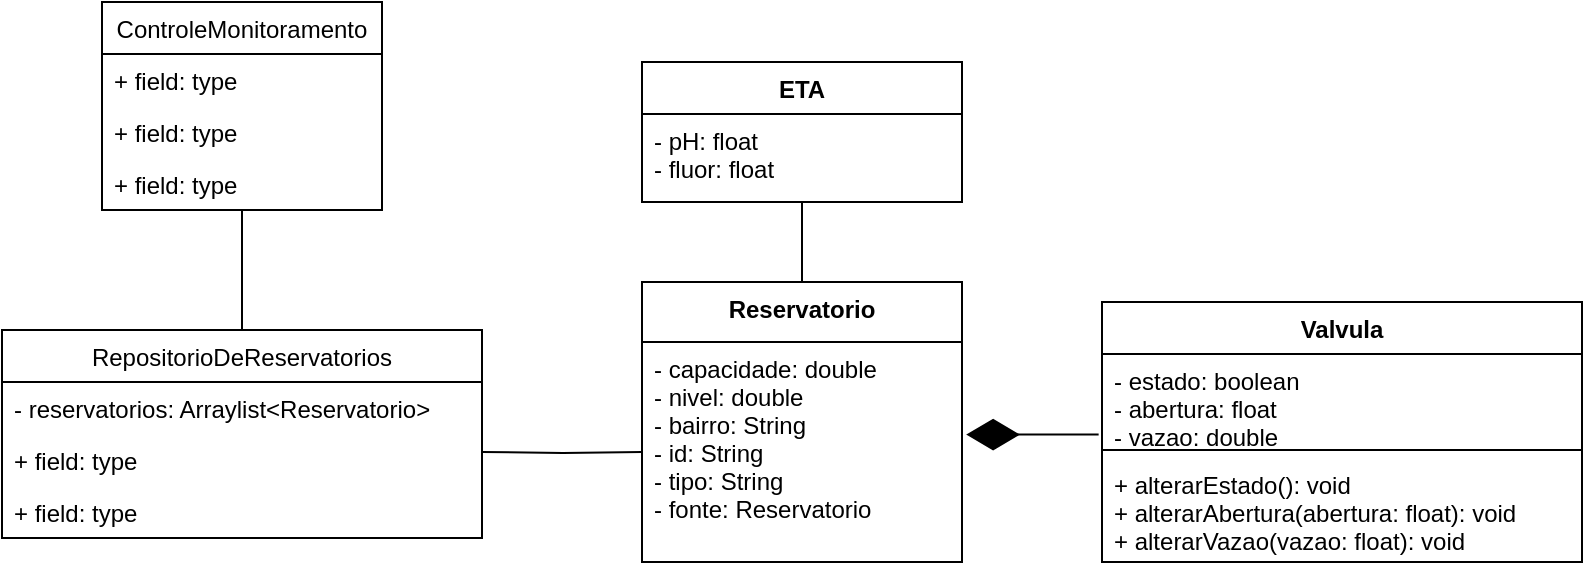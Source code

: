 <mxfile version="14.6.1" type="github">
  <diagram id="-gsOCJniIIdcKkO32to5" name="Page-1">
    <mxGraphModel dx="734" dy="377" grid="1" gridSize="10" guides="1" tooltips="1" connect="1" arrows="1" fold="1" page="1" pageScale="1" pageWidth="1169" pageHeight="827" background="none" math="0" shadow="0">
      <root>
        <mxCell id="0" />
        <mxCell id="1" parent="0" />
        <mxCell id="XEYvs15T29jDYPcG7W7k-1" value="Reservatorio" style="swimlane;fontStyle=1;align=center;verticalAlign=top;childLayout=stackLayout;horizontal=1;startSize=30;horizontalStack=0;resizeParent=1;resizeParentMax=0;resizeLast=0;collapsible=1;marginBottom=0;" parent="1" vertex="1">
          <mxGeometry x="520" y="390" width="160" height="140" as="geometry">
            <mxRectangle x="475" y="232" width="110" height="26" as="alternateBounds" />
          </mxGeometry>
        </mxCell>
        <mxCell id="XEYvs15T29jDYPcG7W7k-2" value="- capacidade: double&#xa;- nivel: double&#xa;- bairro: String&#xa;- id: String&#xa;- tipo: String&#xa;- fonte: Reservatorio" style="text;strokeColor=none;fillColor=none;align=left;verticalAlign=top;spacingLeft=4;spacingRight=4;overflow=hidden;rotatable=0;points=[[0,0.5],[1,0.5]];portConstraint=eastwest;" parent="XEYvs15T29jDYPcG7W7k-1" vertex="1">
          <mxGeometry y="30" width="160" height="110" as="geometry" />
        </mxCell>
        <mxCell id="XEYvs15T29jDYPcG7W7k-8" value="Valvula" style="swimlane;fontStyle=1;align=center;verticalAlign=top;childLayout=stackLayout;horizontal=1;startSize=26;horizontalStack=0;resizeParent=1;resizeParentMax=0;resizeLast=0;collapsible=1;marginBottom=0;" parent="1" vertex="1">
          <mxGeometry x="750" y="400" width="240" height="130" as="geometry" />
        </mxCell>
        <mxCell id="XEYvs15T29jDYPcG7W7k-9" value="- estado: boolean&#xa;- abertura: float&#xa;- vazao: double" style="text;strokeColor=none;fillColor=none;align=left;verticalAlign=top;spacingLeft=4;spacingRight=4;overflow=hidden;rotatable=0;points=[[0,0.5],[1,0.5]];portConstraint=eastwest;" parent="XEYvs15T29jDYPcG7W7k-8" vertex="1">
          <mxGeometry y="26" width="240" height="44" as="geometry" />
        </mxCell>
        <mxCell id="XEYvs15T29jDYPcG7W7k-10" value="" style="line;strokeWidth=1;fillColor=none;align=left;verticalAlign=middle;spacingTop=-1;spacingLeft=3;spacingRight=3;rotatable=0;labelPosition=right;points=[];portConstraint=eastwest;" parent="XEYvs15T29jDYPcG7W7k-8" vertex="1">
          <mxGeometry y="70" width="240" height="8" as="geometry" />
        </mxCell>
        <mxCell id="XEYvs15T29jDYPcG7W7k-11" value="+ alterarEstado(): void&#xa;+ alterarAbertura(abertura: float): void&#xa;+ alterarVazao(vazao: float): void" style="text;strokeColor=none;fillColor=none;align=left;verticalAlign=top;spacingLeft=4;spacingRight=4;overflow=hidden;rotatable=0;points=[[0,0.5],[1,0.5]];portConstraint=eastwest;" parent="XEYvs15T29jDYPcG7W7k-8" vertex="1">
          <mxGeometry y="78" width="240" height="52" as="geometry" />
        </mxCell>
        <mxCell id="JQQnFDqzoBP-I6LODJSh-22" value="" style="endArrow=diamondThin;endFill=1;endSize=24;html=1;exitX=-0.007;exitY=0.916;exitDx=0;exitDy=0;exitPerimeter=0;entryX=1.013;entryY=0.421;entryDx=0;entryDy=0;entryPerimeter=0;" parent="1" source="XEYvs15T29jDYPcG7W7k-9" target="XEYvs15T29jDYPcG7W7k-2" edge="1">
          <mxGeometry width="160" relative="1" as="geometry">
            <mxPoint x="630" y="420" as="sourcePoint" />
            <mxPoint x="690" y="466" as="targetPoint" />
          </mxGeometry>
        </mxCell>
        <mxCell id="JQQnFDqzoBP-I6LODJSh-29" style="edgeStyle=orthogonalEdgeStyle;orthogonalLoop=1;jettySize=auto;html=1;entryX=0.5;entryY=0;entryDx=0;entryDy=0;endArrow=none;endFill=0;" parent="1" source="JQQnFDqzoBP-I6LODJSh-25" target="XEYvs15T29jDYPcG7W7k-1" edge="1">
          <mxGeometry relative="1" as="geometry" />
        </mxCell>
        <mxCell id="JQQnFDqzoBP-I6LODJSh-25" value="ETA" style="swimlane;fontStyle=1;align=center;verticalAlign=top;childLayout=stackLayout;horizontal=1;startSize=26;horizontalStack=0;resizeParent=1;resizeParentMax=0;resizeLast=0;collapsible=1;marginBottom=0;" parent="1" vertex="1">
          <mxGeometry x="520" y="280" width="160" height="70" as="geometry" />
        </mxCell>
        <mxCell id="JQQnFDqzoBP-I6LODJSh-26" value="- pH: float&#xa;- fluor: float" style="text;strokeColor=none;fillColor=none;align=left;verticalAlign=top;spacingLeft=4;spacingRight=4;overflow=hidden;rotatable=0;points=[[0,0.5],[1,0.5]];portConstraint=eastwest;" parent="JQQnFDqzoBP-I6LODJSh-25" vertex="1">
          <mxGeometry y="26" width="160" height="44" as="geometry" />
        </mxCell>
        <mxCell id="JQQnFDqzoBP-I6LODJSh-38" value="RepositorioDeReservatorios" style="swimlane;fontStyle=0;childLayout=stackLayout;horizontal=1;startSize=26;fillColor=none;horizontalStack=0;resizeParent=1;resizeParentMax=0;resizeLast=0;collapsible=1;marginBottom=0;" parent="1" vertex="1">
          <mxGeometry x="200" y="414" width="240" height="104" as="geometry" />
        </mxCell>
        <mxCell id="JQQnFDqzoBP-I6LODJSh-39" value="- reservatorios: Arraylist&lt;Reservatorio&gt;" style="text;strokeColor=none;fillColor=none;align=left;verticalAlign=top;spacingLeft=4;spacingRight=4;overflow=hidden;rotatable=0;points=[[0,0.5],[1,0.5]];portConstraint=eastwest;" parent="JQQnFDqzoBP-I6LODJSh-38" vertex="1">
          <mxGeometry y="26" width="240" height="26" as="geometry" />
        </mxCell>
        <mxCell id="JQQnFDqzoBP-I6LODJSh-40" value="+ field: type" style="text;strokeColor=none;fillColor=none;align=left;verticalAlign=top;spacingLeft=4;spacingRight=4;overflow=hidden;rotatable=0;points=[[0,0.5],[1,0.5]];portConstraint=eastwest;" parent="JQQnFDqzoBP-I6LODJSh-38" vertex="1">
          <mxGeometry y="52" width="240" height="26" as="geometry" />
        </mxCell>
        <mxCell id="JQQnFDqzoBP-I6LODJSh-41" value="+ field: type" style="text;strokeColor=none;fillColor=none;align=left;verticalAlign=top;spacingLeft=4;spacingRight=4;overflow=hidden;rotatable=0;points=[[0,0.5],[1,0.5]];portConstraint=eastwest;" parent="JQQnFDqzoBP-I6LODJSh-38" vertex="1">
          <mxGeometry y="78" width="240" height="26" as="geometry" />
        </mxCell>
        <mxCell id="JQQnFDqzoBP-I6LODJSh-44" style="edgeStyle=orthogonalEdgeStyle;rounded=0;orthogonalLoop=1;jettySize=auto;html=1;entryX=0;entryY=0.5;entryDx=0;entryDy=0;endArrow=none;endFill=0;" parent="1" target="XEYvs15T29jDYPcG7W7k-2" edge="1">
          <mxGeometry relative="1" as="geometry">
            <mxPoint x="440" y="475" as="sourcePoint" />
          </mxGeometry>
        </mxCell>
        <mxCell id="B4zHAHr1nAyR_HQkKBaB-5" style="edgeStyle=orthogonalEdgeStyle;rounded=0;orthogonalLoop=1;jettySize=auto;html=1;entryX=0.5;entryY=0;entryDx=0;entryDy=0;endArrow=none;endFill=0;" edge="1" parent="1" source="B4zHAHr1nAyR_HQkKBaB-1" target="JQQnFDqzoBP-I6LODJSh-38">
          <mxGeometry relative="1" as="geometry" />
        </mxCell>
        <mxCell id="B4zHAHr1nAyR_HQkKBaB-1" value="ControleMonitoramento" style="swimlane;fontStyle=0;childLayout=stackLayout;horizontal=1;startSize=26;fillColor=none;horizontalStack=0;resizeParent=1;resizeParentMax=0;resizeLast=0;collapsible=1;marginBottom=0;" vertex="1" parent="1">
          <mxGeometry x="250" y="250" width="140" height="104" as="geometry" />
        </mxCell>
        <mxCell id="B4zHAHr1nAyR_HQkKBaB-2" value="+ field: type" style="text;strokeColor=none;fillColor=none;align=left;verticalAlign=top;spacingLeft=4;spacingRight=4;overflow=hidden;rotatable=0;points=[[0,0.5],[1,0.5]];portConstraint=eastwest;" vertex="1" parent="B4zHAHr1nAyR_HQkKBaB-1">
          <mxGeometry y="26" width="140" height="26" as="geometry" />
        </mxCell>
        <mxCell id="B4zHAHr1nAyR_HQkKBaB-3" value="+ field: type" style="text;strokeColor=none;fillColor=none;align=left;verticalAlign=top;spacingLeft=4;spacingRight=4;overflow=hidden;rotatable=0;points=[[0,0.5],[1,0.5]];portConstraint=eastwest;" vertex="1" parent="B4zHAHr1nAyR_HQkKBaB-1">
          <mxGeometry y="52" width="140" height="26" as="geometry" />
        </mxCell>
        <mxCell id="B4zHAHr1nAyR_HQkKBaB-4" value="+ field: type" style="text;strokeColor=none;fillColor=none;align=left;verticalAlign=top;spacingLeft=4;spacingRight=4;overflow=hidden;rotatable=0;points=[[0,0.5],[1,0.5]];portConstraint=eastwest;" vertex="1" parent="B4zHAHr1nAyR_HQkKBaB-1">
          <mxGeometry y="78" width="140" height="26" as="geometry" />
        </mxCell>
      </root>
    </mxGraphModel>
  </diagram>
</mxfile>
